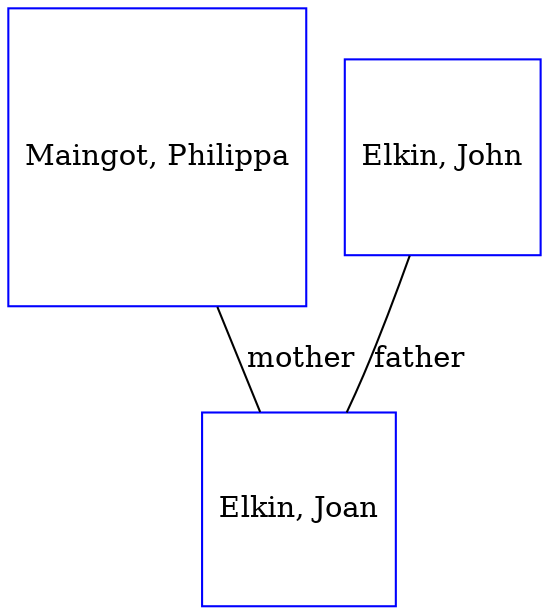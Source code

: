 digraph D {
    edge [dir=none];    node [shape=box];    "022270"   [label="Maingot, Philippa", shape=box, regular=1, color="blue"] ;
"007024"   [label="Elkin, Joan", shape=box, regular=1, color="blue"] ;
"007019"   [label="Elkin, John", shape=box, regular=1, color="blue"] ;
022270->007024 [label="mother",arrowsize=0.0]; 
007019->007024 [label="father",arrowsize=0.0]; 
}